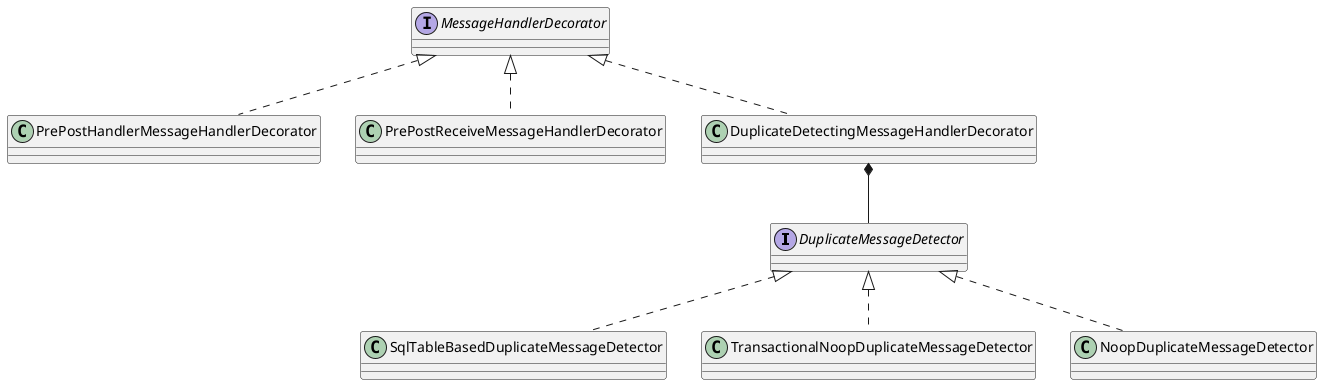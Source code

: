 @startuml

interface DuplicateMessageDetector {}

DuplicateMessageDetector <|.. SqlTableBasedDuplicateMessageDetector
DuplicateMessageDetector <|.. TransactionalNoopDuplicateMessageDetector
DuplicateMessageDetector <|.. NoopDuplicateMessageDetector

interface MessageHandlerDecorator {}

MessageHandlerDecorator <|.. PrePostHandlerMessageHandlerDecorator
MessageHandlerDecorator <|.. PrePostReceiveMessageHandlerDecorator
MessageHandlerDecorator <|.. DuplicateDetectingMessageHandlerDecorator

DuplicateDetectingMessageHandlerDecorator *-- DuplicateMessageDetector

@enduml
